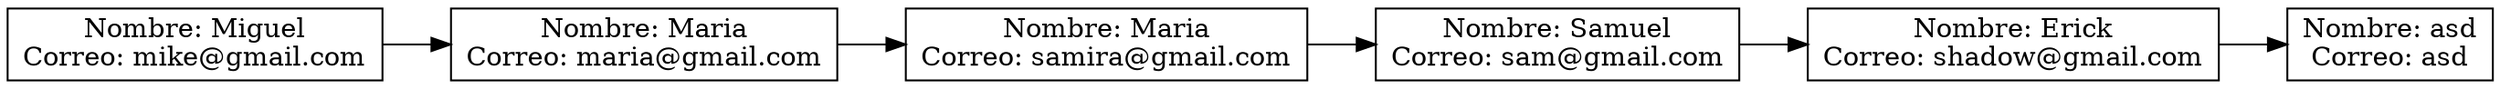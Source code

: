 digraph G {
node [shape=record];
rankdir=LR;
node0 [label="{Nombre: Miguel\nCorreo: mike@gmail.com}"];
node0 -> node1;
node1 [label="{Nombre: Maria\nCorreo: maria@gmail.com}"];
node1 -> node2;
node2 [label="{Nombre: Maria\nCorreo: samira@gmail.com}"];
node2 -> node3;
node3 [label="{Nombre: Samuel\nCorreo: sam@gmail.com}"];
node3 -> node4;
node4 [label="{Nombre: Erick\nCorreo: shadow@gmail.com}"];
node4 -> node5;
node5 [label="{Nombre: asd\nCorreo: asd}"];
}
